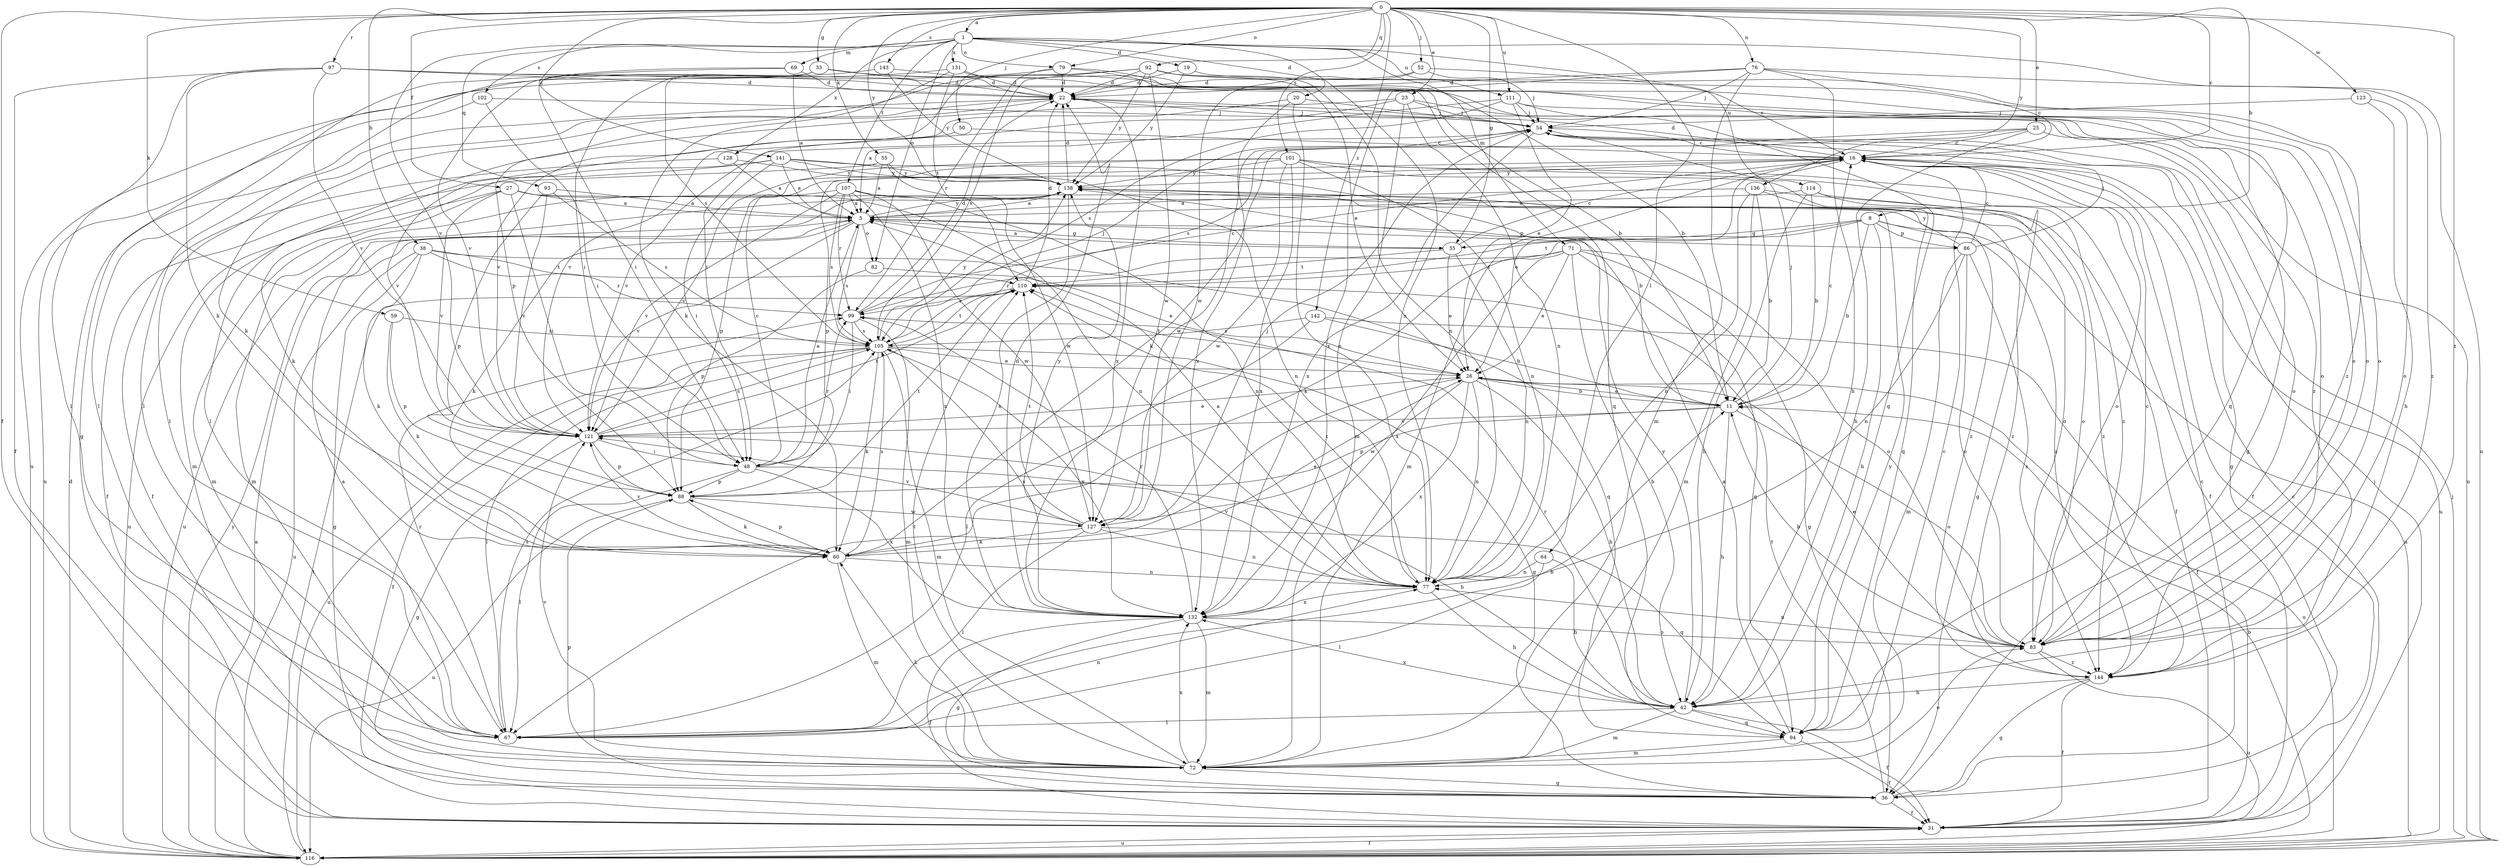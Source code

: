 strict digraph  {
0;
1;
5;
8;
11;
16;
19;
20;
22;
23;
25;
26;
27;
31;
33;
35;
36;
38;
42;
48;
50;
52;
54;
55;
59;
60;
64;
67;
69;
71;
72;
76;
77;
79;
82;
83;
86;
88;
92;
93;
94;
97;
99;
101;
102;
105;
107;
110;
111;
114;
116;
121;
123;
127;
128;
131;
132;
136;
138;
141;
142;
143;
144;
0 -> 1  [label=a];
0 -> 8  [label=b];
0 -> 16  [label=c];
0 -> 23  [label=e];
0 -> 25  [label=e];
0 -> 27  [label=f];
0 -> 31  [label=f];
0 -> 33  [label=g];
0 -> 35  [label=g];
0 -> 38  [label=h];
0 -> 50  [label=j];
0 -> 52  [label=j];
0 -> 55  [label=k];
0 -> 59  [label=k];
0 -> 64  [label=l];
0 -> 76  [label=n];
0 -> 79  [label=o];
0 -> 92  [label=q];
0 -> 97  [label=r];
0 -> 101  [label=s];
0 -> 111  [label=u];
0 -> 123  [label=w];
0 -> 136  [label=y];
0 -> 138  [label=y];
0 -> 141  [label=z];
0 -> 142  [label=z];
0 -> 143  [label=z];
0 -> 144  [label=z];
1 -> 19  [label=d];
1 -> 20  [label=d];
1 -> 69  [label=m];
1 -> 71  [label=m];
1 -> 77  [label=n];
1 -> 79  [label=o];
1 -> 82  [label=o];
1 -> 93  [label=q];
1 -> 102  [label=s];
1 -> 107  [label=t];
1 -> 111  [label=u];
1 -> 114  [label=u];
1 -> 116  [label=u];
1 -> 121  [label=v];
1 -> 128  [label=x];
1 -> 131  [label=x];
5 -> 35  [label=g];
5 -> 60  [label=k];
5 -> 82  [label=o];
5 -> 86  [label=p];
5 -> 105  [label=s];
5 -> 121  [label=v];
5 -> 138  [label=y];
8 -> 11  [label=b];
8 -> 35  [label=g];
8 -> 42  [label=h];
8 -> 60  [label=k];
8 -> 86  [label=p];
8 -> 110  [label=t];
8 -> 116  [label=u];
8 -> 144  [label=z];
11 -> 16  [label=c];
11 -> 26  [label=e];
11 -> 42  [label=h];
11 -> 54  [label=j];
11 -> 83  [label=o];
11 -> 88  [label=p];
11 -> 121  [label=v];
16 -> 22  [label=d];
16 -> 26  [label=e];
16 -> 31  [label=f];
16 -> 72  [label=m];
16 -> 83  [label=o];
16 -> 88  [label=p];
16 -> 116  [label=u];
16 -> 138  [label=y];
19 -> 22  [label=d];
19 -> 138  [label=y];
19 -> 144  [label=z];
20 -> 54  [label=j];
20 -> 77  [label=n];
20 -> 121  [label=v];
20 -> 132  [label=x];
22 -> 54  [label=j];
22 -> 60  [label=k];
22 -> 67  [label=l];
22 -> 132  [label=x];
22 -> 144  [label=z];
23 -> 54  [label=j];
23 -> 67  [label=l];
23 -> 72  [label=m];
23 -> 77  [label=n];
23 -> 116  [label=u];
23 -> 121  [label=v];
25 -> 16  [label=c];
25 -> 42  [label=h];
25 -> 60  [label=k];
25 -> 83  [label=o];
25 -> 105  [label=s];
26 -> 11  [label=b];
26 -> 42  [label=h];
26 -> 67  [label=l];
26 -> 77  [label=n];
26 -> 110  [label=t];
26 -> 116  [label=u];
26 -> 127  [label=w];
26 -> 132  [label=x];
27 -> 5  [label=a];
27 -> 48  [label=i];
27 -> 72  [label=m];
27 -> 77  [label=n];
27 -> 116  [label=u];
27 -> 121  [label=v];
27 -> 144  [label=z];
31 -> 16  [label=c];
31 -> 54  [label=j];
31 -> 116  [label=u];
33 -> 22  [label=d];
33 -> 48  [label=i];
33 -> 67  [label=l];
33 -> 83  [label=o];
33 -> 94  [label=q];
33 -> 105  [label=s];
35 -> 5  [label=a];
35 -> 16  [label=c];
35 -> 26  [label=e];
35 -> 77  [label=n];
35 -> 110  [label=t];
36 -> 16  [label=c];
36 -> 31  [label=f];
36 -> 88  [label=p];
36 -> 110  [label=t];
38 -> 36  [label=g];
38 -> 60  [label=k];
38 -> 94  [label=q];
38 -> 99  [label=r];
38 -> 110  [label=t];
38 -> 116  [label=u];
42 -> 31  [label=f];
42 -> 67  [label=l];
42 -> 72  [label=m];
42 -> 94  [label=q];
42 -> 99  [label=r];
42 -> 132  [label=x];
42 -> 138  [label=y];
48 -> 5  [label=a];
48 -> 16  [label=c];
48 -> 42  [label=h];
48 -> 67  [label=l];
48 -> 88  [label=p];
48 -> 99  [label=r];
48 -> 132  [label=x];
50 -> 16  [label=c];
50 -> 121  [label=v];
52 -> 16  [label=c];
52 -> 22  [label=d];
52 -> 54  [label=j];
52 -> 127  [label=w];
54 -> 16  [label=c];
54 -> 36  [label=g];
54 -> 121  [label=v];
54 -> 127  [label=w];
54 -> 132  [label=x];
55 -> 5  [label=a];
55 -> 31  [label=f];
55 -> 127  [label=w];
55 -> 138  [label=y];
59 -> 60  [label=k];
59 -> 88  [label=p];
59 -> 105  [label=s];
60 -> 26  [label=e];
60 -> 72  [label=m];
60 -> 77  [label=n];
60 -> 88  [label=p];
60 -> 105  [label=s];
60 -> 121  [label=v];
64 -> 42  [label=h];
64 -> 67  [label=l];
64 -> 77  [label=n];
67 -> 5  [label=a];
67 -> 11  [label=b];
67 -> 77  [label=n];
67 -> 99  [label=r];
67 -> 105  [label=s];
69 -> 5  [label=a];
69 -> 22  [label=d];
69 -> 48  [label=i];
69 -> 121  [label=v];
71 -> 26  [label=e];
71 -> 36  [label=g];
71 -> 42  [label=h];
71 -> 83  [label=o];
71 -> 94  [label=q];
71 -> 99  [label=r];
71 -> 110  [label=t];
71 -> 132  [label=x];
72 -> 36  [label=g];
72 -> 60  [label=k];
72 -> 83  [label=o];
72 -> 110  [label=t];
72 -> 121  [label=v];
72 -> 132  [label=x];
76 -> 16  [label=c];
76 -> 22  [label=d];
76 -> 42  [label=h];
76 -> 54  [label=j];
76 -> 72  [label=m];
76 -> 132  [label=x];
76 -> 144  [label=z];
77 -> 5  [label=a];
77 -> 42  [label=h];
77 -> 110  [label=t];
77 -> 121  [label=v];
77 -> 132  [label=x];
79 -> 11  [label=b];
79 -> 22  [label=d];
79 -> 94  [label=q];
79 -> 99  [label=r];
79 -> 116  [label=u];
82 -> 26  [label=e];
82 -> 88  [label=p];
83 -> 11  [label=b];
83 -> 16  [label=c];
83 -> 26  [label=e];
83 -> 77  [label=n];
83 -> 116  [label=u];
83 -> 144  [label=z];
86 -> 16  [label=c];
86 -> 54  [label=j];
86 -> 72  [label=m];
86 -> 77  [label=n];
86 -> 83  [label=o];
86 -> 138  [label=y];
86 -> 144  [label=z];
88 -> 60  [label=k];
88 -> 110  [label=t];
88 -> 116  [label=u];
88 -> 127  [label=w];
92 -> 22  [label=d];
92 -> 26  [label=e];
92 -> 48  [label=i];
92 -> 77  [label=n];
92 -> 83  [label=o];
92 -> 88  [label=p];
92 -> 105  [label=s];
92 -> 127  [label=w];
92 -> 138  [label=y];
93 -> 5  [label=a];
93 -> 88  [label=p];
93 -> 105  [label=s];
93 -> 121  [label=v];
94 -> 5  [label=a];
94 -> 16  [label=c];
94 -> 31  [label=f];
94 -> 72  [label=m];
94 -> 138  [label=y];
97 -> 11  [label=b];
97 -> 22  [label=d];
97 -> 31  [label=f];
97 -> 60  [label=k];
97 -> 67  [label=l];
97 -> 94  [label=q];
97 -> 121  [label=v];
99 -> 16  [label=c];
99 -> 22  [label=d];
99 -> 48  [label=i];
99 -> 72  [label=m];
99 -> 105  [label=s];
101 -> 31  [label=f];
101 -> 77  [label=n];
101 -> 88  [label=p];
101 -> 94  [label=q];
101 -> 121  [label=v];
101 -> 127  [label=w];
101 -> 132  [label=x];
101 -> 138  [label=y];
101 -> 144  [label=z];
102 -> 48  [label=i];
102 -> 54  [label=j];
102 -> 116  [label=u];
105 -> 26  [label=e];
105 -> 31  [label=f];
105 -> 36  [label=g];
105 -> 54  [label=j];
105 -> 60  [label=k];
105 -> 67  [label=l];
105 -> 72  [label=m];
105 -> 110  [label=t];
105 -> 116  [label=u];
105 -> 132  [label=x];
105 -> 138  [label=y];
107 -> 5  [label=a];
107 -> 72  [label=m];
107 -> 77  [label=n];
107 -> 83  [label=o];
107 -> 99  [label=r];
107 -> 105  [label=s];
107 -> 121  [label=v];
107 -> 127  [label=w];
107 -> 132  [label=x];
110 -> 22  [label=d];
110 -> 99  [label=r];
111 -> 5  [label=a];
111 -> 26  [label=e];
111 -> 36  [label=g];
111 -> 54  [label=j];
111 -> 83  [label=o];
111 -> 105  [label=s];
114 -> 5  [label=a];
114 -> 11  [label=b];
114 -> 31  [label=f];
114 -> 36  [label=g];
114 -> 42  [label=h];
116 -> 5  [label=a];
116 -> 11  [label=b];
116 -> 22  [label=d];
116 -> 31  [label=f];
116 -> 54  [label=j];
116 -> 110  [label=t];
116 -> 138  [label=y];
121 -> 26  [label=e];
121 -> 36  [label=g];
121 -> 48  [label=i];
121 -> 88  [label=p];
121 -> 105  [label=s];
121 -> 110  [label=t];
123 -> 42  [label=h];
123 -> 54  [label=j];
123 -> 83  [label=o];
127 -> 54  [label=j];
127 -> 60  [label=k];
127 -> 67  [label=l];
127 -> 77  [label=n];
127 -> 94  [label=q];
127 -> 110  [label=t];
127 -> 121  [label=v];
127 -> 138  [label=y];
128 -> 5  [label=a];
128 -> 31  [label=f];
128 -> 138  [label=y];
131 -> 22  [label=d];
131 -> 36  [label=g];
131 -> 60  [label=k];
131 -> 83  [label=o];
131 -> 110  [label=t];
132 -> 22  [label=d];
132 -> 31  [label=f];
132 -> 36  [label=g];
132 -> 72  [label=m];
132 -> 83  [label=o];
132 -> 99  [label=r];
132 -> 105  [label=s];
136 -> 5  [label=a];
136 -> 11  [label=b];
136 -> 72  [label=m];
136 -> 77  [label=n];
136 -> 83  [label=o];
136 -> 144  [label=z];
138 -> 5  [label=a];
138 -> 22  [label=d];
138 -> 116  [label=u];
138 -> 132  [label=x];
138 -> 144  [label=z];
141 -> 5  [label=a];
141 -> 11  [label=b];
141 -> 48  [label=i];
141 -> 60  [label=k];
141 -> 72  [label=m];
141 -> 77  [label=n];
141 -> 138  [label=y];
142 -> 11  [label=b];
142 -> 31  [label=f];
142 -> 67  [label=l];
142 -> 105  [label=s];
143 -> 22  [label=d];
143 -> 67  [label=l];
143 -> 138  [label=y];
144 -> 31  [label=f];
144 -> 36  [label=g];
144 -> 42  [label=h];
}
